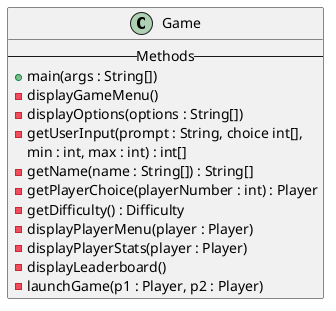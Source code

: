 @startuml
class Game {
    -- Methods --
    + main(args : String[])
    - displayGameMenu()
    - displayOptions(options : String[])
    - getUserInput(prompt : String, choice int[],
     min : int, max : int) : int[]
    - getName(name : String[]) : String[]
    - getPlayerChoice(playerNumber : int) : Player
    - getDifficulty() : Difficulty
    - displayPlayerMenu(player : Player)
    - displayPlayerStats(player : Player)
    - displayLeaderboard()
    - launchGame(p1 : Player, p2 : Player)
}
@enduml